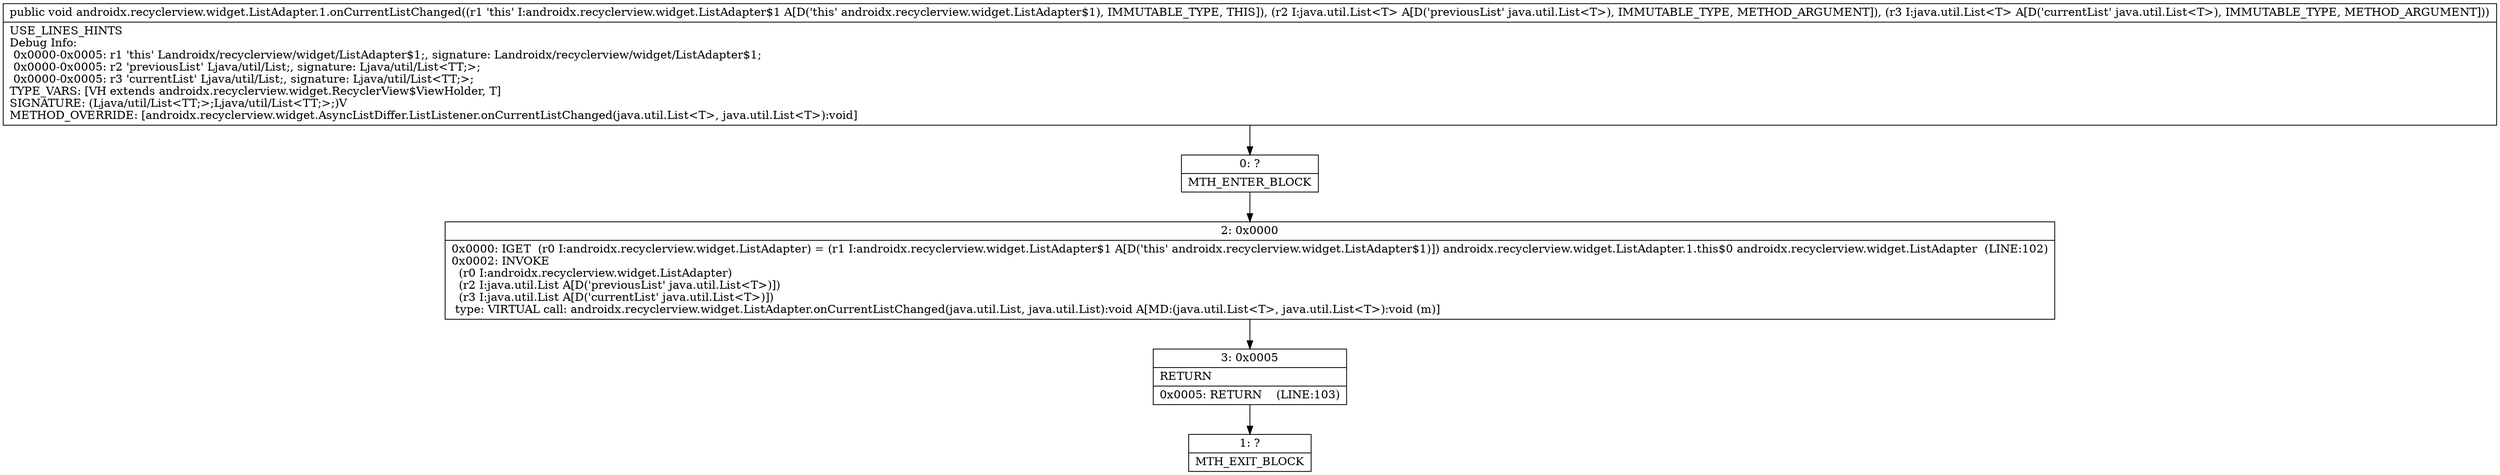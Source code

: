 digraph "CFG forandroidx.recyclerview.widget.ListAdapter.1.onCurrentListChanged(Ljava\/util\/List;Ljava\/util\/List;)V" {
Node_0 [shape=record,label="{0\:\ ?|MTH_ENTER_BLOCK\l}"];
Node_2 [shape=record,label="{2\:\ 0x0000|0x0000: IGET  (r0 I:androidx.recyclerview.widget.ListAdapter) = (r1 I:androidx.recyclerview.widget.ListAdapter$1 A[D('this' androidx.recyclerview.widget.ListAdapter$1)]) androidx.recyclerview.widget.ListAdapter.1.this$0 androidx.recyclerview.widget.ListAdapter  (LINE:102)\l0x0002: INVOKE  \l  (r0 I:androidx.recyclerview.widget.ListAdapter)\l  (r2 I:java.util.List A[D('previousList' java.util.List\<T\>)])\l  (r3 I:java.util.List A[D('currentList' java.util.List\<T\>)])\l type: VIRTUAL call: androidx.recyclerview.widget.ListAdapter.onCurrentListChanged(java.util.List, java.util.List):void A[MD:(java.util.List\<T\>, java.util.List\<T\>):void (m)]\l}"];
Node_3 [shape=record,label="{3\:\ 0x0005|RETURN\l|0x0005: RETURN    (LINE:103)\l}"];
Node_1 [shape=record,label="{1\:\ ?|MTH_EXIT_BLOCK\l}"];
MethodNode[shape=record,label="{public void androidx.recyclerview.widget.ListAdapter.1.onCurrentListChanged((r1 'this' I:androidx.recyclerview.widget.ListAdapter$1 A[D('this' androidx.recyclerview.widget.ListAdapter$1), IMMUTABLE_TYPE, THIS]), (r2 I:java.util.List\<T\> A[D('previousList' java.util.List\<T\>), IMMUTABLE_TYPE, METHOD_ARGUMENT]), (r3 I:java.util.List\<T\> A[D('currentList' java.util.List\<T\>), IMMUTABLE_TYPE, METHOD_ARGUMENT]))  | USE_LINES_HINTS\lDebug Info:\l  0x0000\-0x0005: r1 'this' Landroidx\/recyclerview\/widget\/ListAdapter$1;, signature: Landroidx\/recyclerview\/widget\/ListAdapter$1;\l  0x0000\-0x0005: r2 'previousList' Ljava\/util\/List;, signature: Ljava\/util\/List\<TT;\>;\l  0x0000\-0x0005: r3 'currentList' Ljava\/util\/List;, signature: Ljava\/util\/List\<TT;\>;\lTYPE_VARS: [VH extends androidx.recyclerview.widget.RecyclerView$ViewHolder, T]\lSIGNATURE: (Ljava\/util\/List\<TT;\>;Ljava\/util\/List\<TT;\>;)V\lMETHOD_OVERRIDE: [androidx.recyclerview.widget.AsyncListDiffer.ListListener.onCurrentListChanged(java.util.List\<T\>, java.util.List\<T\>):void]\l}"];
MethodNode -> Node_0;Node_0 -> Node_2;
Node_2 -> Node_3;
Node_3 -> Node_1;
}

